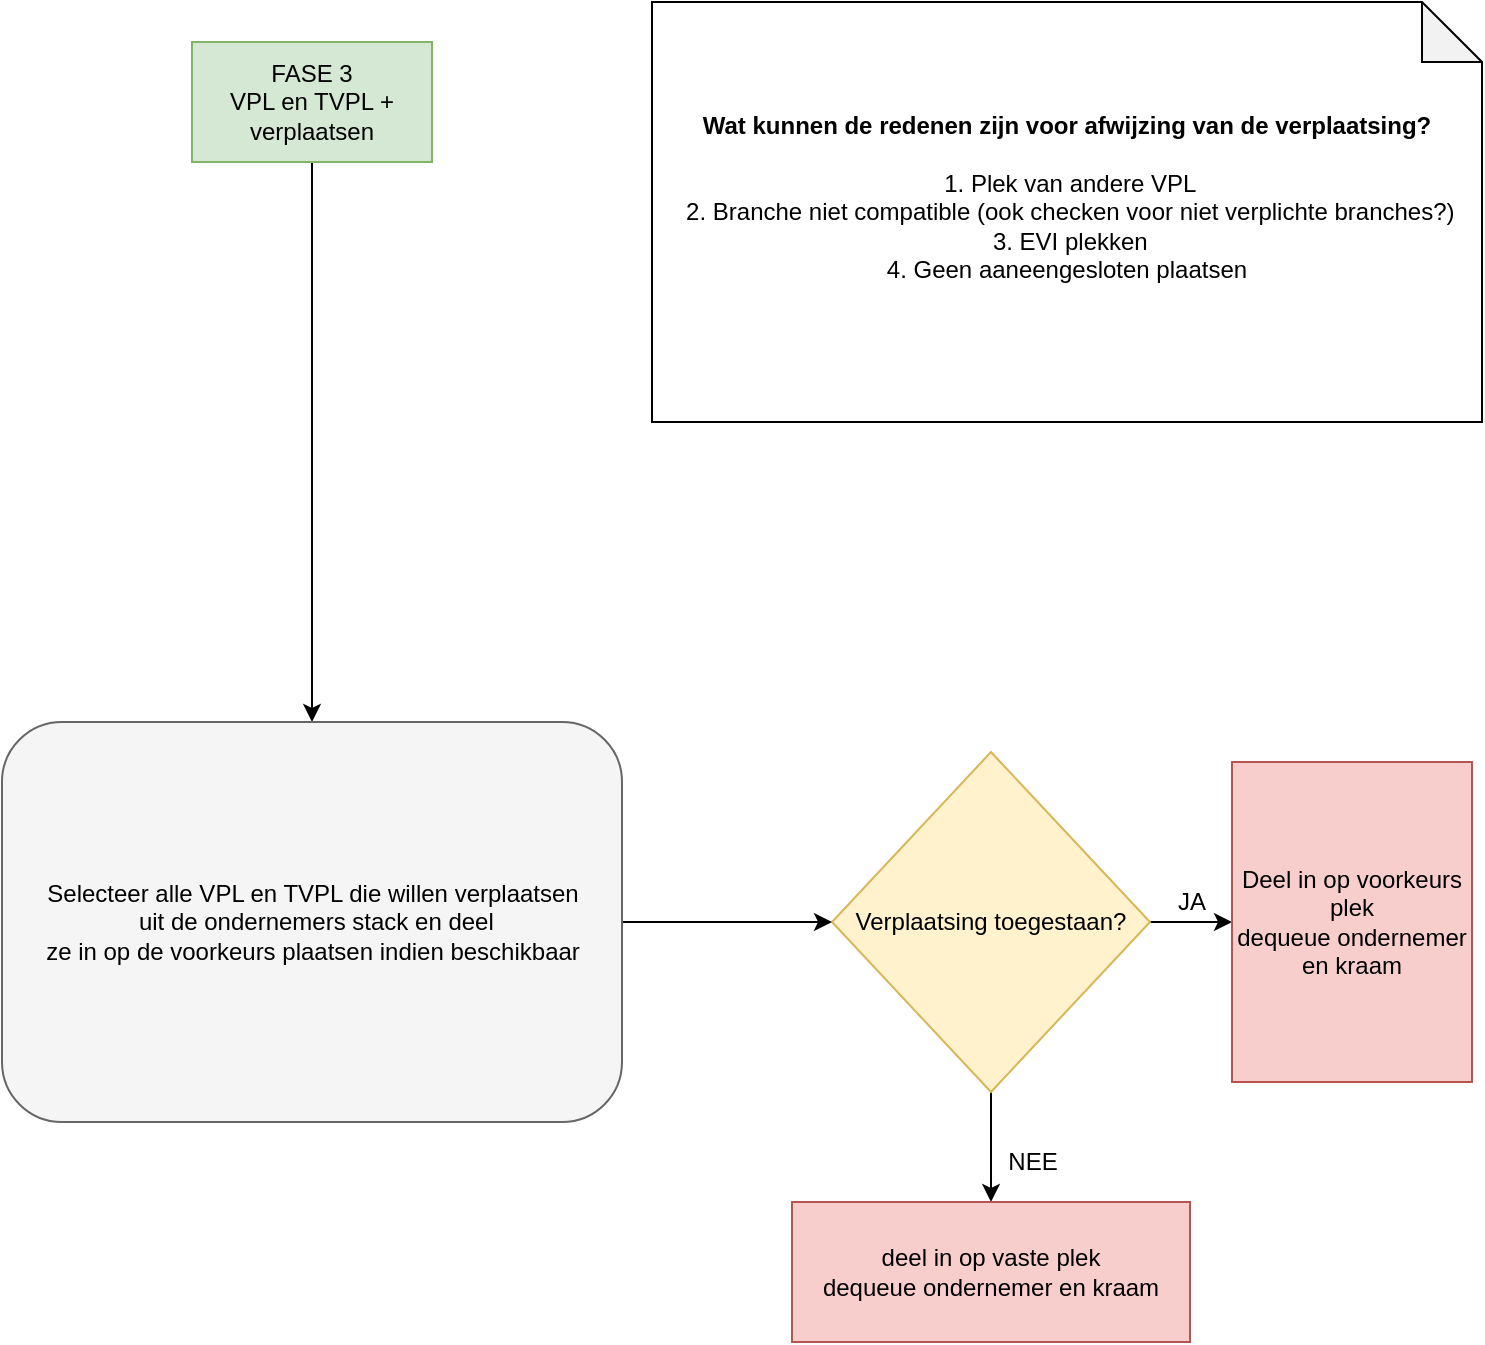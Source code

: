 <mxfile version="16.0.2" type="device"><diagram id="8G_kQcRzKDPbZKsrcRIh" name="Page-1"><mxGraphModel dx="1422" dy="905" grid="1" gridSize="10" guides="1" tooltips="1" connect="1" arrows="1" fold="1" page="1" pageScale="1" pageWidth="850" pageHeight="1100" math="0" shadow="0"><root><mxCell id="0"/><mxCell id="1" parent="0"/><mxCell id="ieDOC8BV8bFFGsOPWqQs-1" style="edgeStyle=orthogonalEdgeStyle;rounded=0;orthogonalLoop=1;jettySize=auto;html=1;" parent="1" source="ieDOC8BV8bFFGsOPWqQs-2" target="tTJVpAfG_8nQ10rzCzby-4" edge="1"><mxGeometry relative="1" as="geometry"><mxPoint x="240" y="290" as="targetPoint"/></mxGeometry></mxCell><mxCell id="ieDOC8BV8bFFGsOPWqQs-2" value="FASE 3&lt;br&gt;VPL en TVPL + verplaatsen" style="rounded=0;whiteSpace=wrap;html=1;fillColor=#d5e8d4;strokeColor=#82b366;" parent="1" vertex="1"><mxGeometry x="180" y="40" width="120" height="60" as="geometry"/></mxCell><mxCell id="ieDOC8BV8bFFGsOPWqQs-6" value="" style="edgeStyle=orthogonalEdgeStyle;rounded=0;orthogonalLoop=1;jettySize=auto;html=1;" parent="1" source="ieDOC8BV8bFFGsOPWqQs-8" target="ieDOC8BV8bFFGsOPWqQs-12" edge="1"><mxGeometry relative="1" as="geometry"/></mxCell><mxCell id="ieDOC8BV8bFFGsOPWqQs-19" style="edgeStyle=orthogonalEdgeStyle;rounded=0;orthogonalLoop=1;jettySize=auto;html=1;exitX=1;exitY=0.5;exitDx=0;exitDy=0;entryX=0;entryY=0.5;entryDx=0;entryDy=0;" parent="1" source="ieDOC8BV8bFFGsOPWqQs-8" target="ieDOC8BV8bFFGsOPWqQs-10" edge="1"><mxGeometry relative="1" as="geometry"/></mxCell><mxCell id="ieDOC8BV8bFFGsOPWqQs-8" value="Verplaatsing toegestaan?" style="rhombus;whiteSpace=wrap;html=1;fillColor=#fff2cc;strokeColor=#d6b656;" parent="1" vertex="1"><mxGeometry x="500" y="395" width="159" height="170" as="geometry"/></mxCell><mxCell id="ieDOC8BV8bFFGsOPWqQs-10" value="Deel in op voorkeurs plek&lt;br&gt;dequeue ondernemer en kraam" style="rounded=0;whiteSpace=wrap;html=1;fillColor=#f8cecc;strokeColor=#b85450;" parent="1" vertex="1"><mxGeometry x="700" y="400" width="120" height="160" as="geometry"/></mxCell><mxCell id="ieDOC8BV8bFFGsOPWqQs-12" value="deel in op vaste plek&lt;br&gt;dequeue ondernemer en kraam" style="whiteSpace=wrap;html=1;fillColor=#f8cecc;strokeColor=#b85450;" parent="1" vertex="1"><mxGeometry x="480" y="620" width="199" height="70" as="geometry"/></mxCell><mxCell id="ieDOC8BV8bFFGsOPWqQs-20" value="&lt;div&gt;&lt;b&gt;Wat kunnen de redenen zijn voor afwijzing van de verplaatsing?&lt;/b&gt;&lt;/div&gt;&lt;div&gt;&lt;br&gt;&lt;/div&gt;&lt;div&gt;&amp;nbsp;1. Plek van andere VPL&lt;/div&gt;&lt;div&gt;&amp;nbsp;2. Branche niet compatible (ook checken voor niet verplichte branches?)&lt;/div&gt;&lt;div&gt;&amp;nbsp;3. EVI plekken&lt;/div&gt;&lt;div&gt;4. Geen aaneengesloten plaatsen&lt;/div&gt;&lt;div&gt;&lt;br&gt;&lt;/div&gt;" style="shape=note;whiteSpace=wrap;html=1;backgroundOutline=1;darkOpacity=0.05;align=center;" parent="1" vertex="1"><mxGeometry x="410" y="20" width="415" height="210" as="geometry"/></mxCell><mxCell id="tTJVpAfG_8nQ10rzCzby-1" value="JA" style="text;html=1;strokeColor=none;fillColor=none;align=center;verticalAlign=middle;whiteSpace=wrap;rounded=0;" parent="1" vertex="1"><mxGeometry x="650" y="455" width="60" height="30" as="geometry"/></mxCell><mxCell id="tTJVpAfG_8nQ10rzCzby-2" value="NEE" style="text;html=1;align=center;verticalAlign=middle;resizable=0;points=[];autosize=1;strokeColor=none;fillColor=none;" parent="1" vertex="1"><mxGeometry x="580" y="590" width="40" height="20" as="geometry"/></mxCell><mxCell id="tTJVpAfG_8nQ10rzCzby-5" style="edgeStyle=orthogonalEdgeStyle;rounded=0;orthogonalLoop=1;jettySize=auto;html=1;" parent="1" source="tTJVpAfG_8nQ10rzCzby-4" target="ieDOC8BV8bFFGsOPWqQs-8" edge="1"><mxGeometry relative="1" as="geometry"/></mxCell><mxCell id="tTJVpAfG_8nQ10rzCzby-4" value="" style="rounded=1;whiteSpace=wrap;html=1;fillColor=#f5f5f5;fontColor=#333333;strokeColor=#666666;" parent="1" vertex="1"><mxGeometry x="85" y="380" width="310" height="200" as="geometry"/></mxCell><mxCell id="tTJVpAfG_8nQ10rzCzby-3" value="&lt;span&gt;Selecteer alle VPL en TVPL die willen verplaatsen&lt;/span&gt;&lt;br&gt;&lt;span&gt;&amp;nbsp;uit de ondernemers stack en deel&lt;/span&gt;&lt;br&gt;&lt;span&gt;ze in op de voorkeurs plaatsen indien beschikbaar&lt;/span&gt;" style="text;html=1;align=center;verticalAlign=middle;resizable=0;points=[];autosize=1;strokeColor=none;fillColor=none;" parent="1" vertex="1"><mxGeometry x="100" y="455" width="280" height="50" as="geometry"/></mxCell></root></mxGraphModel></diagram></mxfile>